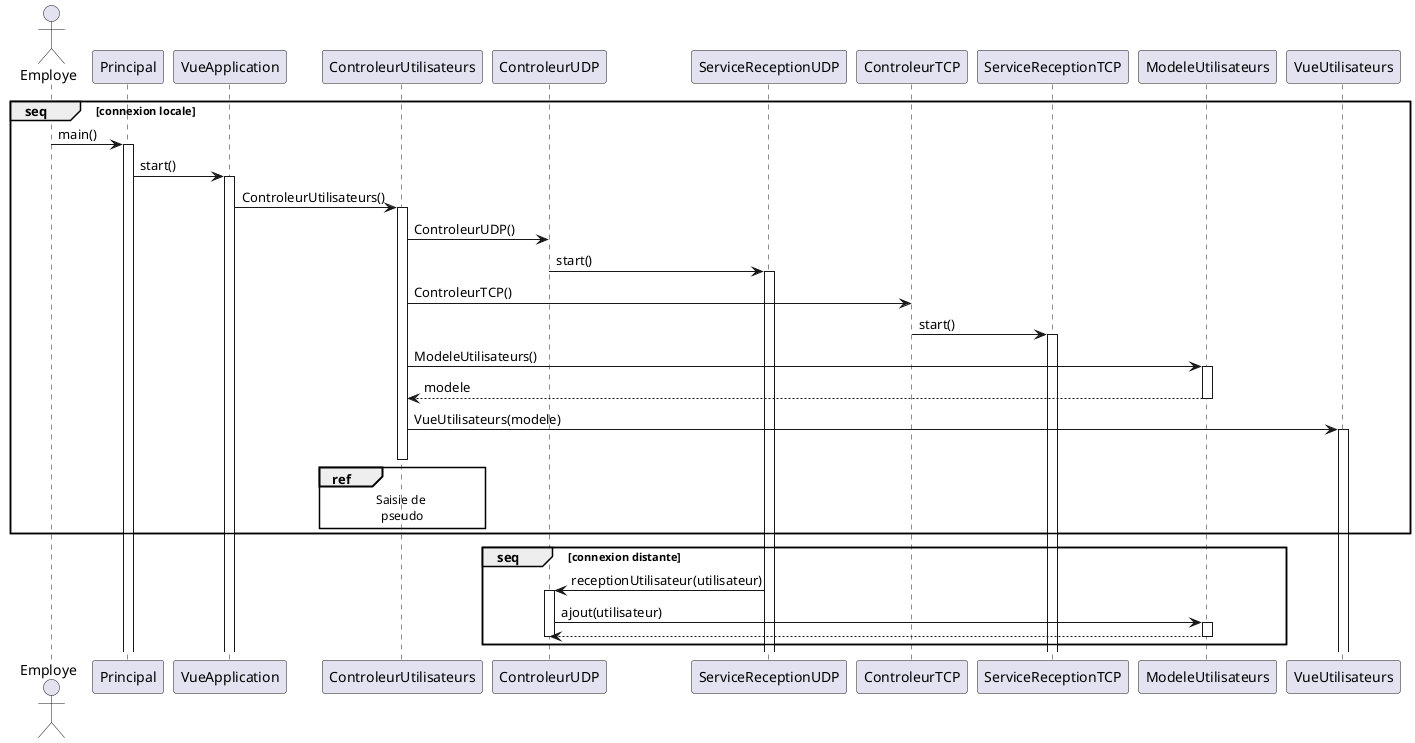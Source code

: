 @startuml Connexion
actor Employe
group seq [connexion locale]
    Employe -> Principal : main()
    activate Principal
    Principal -> VueApplication : start()
    activate VueApplication 
    VueApplication -> ControleurUtilisateurs : ControleurUtilisateurs()
    activate ControleurUtilisateurs
    ControleurUtilisateurs -> ControleurUDP : ControleurUDP()
    ControleurUDP -> ServiceReceptionUDP : start()
    activate ServiceReceptionUDP
    ControleurUtilisateurs -> ControleurTCP : ControleurTCP()
    ControleurTCP -> ServiceReceptionTCP : start()
    activate ServiceReceptionTCP
    ControleurUtilisateurs -> ModeleUtilisateurs : ModeleUtilisateurs()
    activate ModeleUtilisateurs
    ModeleUtilisateurs --> ControleurUtilisateurs : modele
    deactivate ModeleUtilisateurs
    ControleurUtilisateurs -> VueUtilisateurs : VueUtilisateurs(modele)
    activate VueUtilisateurs
    ref over ControleurUtilisateurs
        Saisie de 
        pseudo
    end ref
    deactivate ControleurUtilisateurs
end
group seq [connexion distante]
    ServiceReceptionUDP -> ControleurUDP : receptionUtilisateur(utilisateur)
    activate ControleurUDP
    ControleurUDP -> ModeleUtilisateurs : ajout(utilisateur)
    activate ModeleUtilisateurs
    ModeleUtilisateurs --> ControleurUDP
    deactivate ModeleUtilisateurs
    deactivate ControleurUDP
end
@enduml

